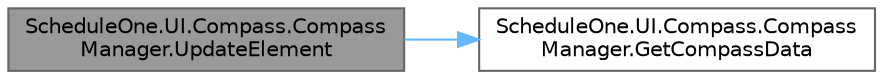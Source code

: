 digraph "ScheduleOne.UI.Compass.CompassManager.UpdateElement"
{
 // LATEX_PDF_SIZE
  bgcolor="transparent";
  edge [fontname=Helvetica,fontsize=10,labelfontname=Helvetica,labelfontsize=10];
  node [fontname=Helvetica,fontsize=10,shape=box,height=0.2,width=0.4];
  rankdir="LR";
  Node1 [id="Node000001",label="ScheduleOne.UI.Compass.Compass\lManager.UpdateElement",height=0.2,width=0.4,color="gray40", fillcolor="grey60", style="filled", fontcolor="black",tooltip=" "];
  Node1 -> Node2 [id="edge1_Node000001_Node000002",color="steelblue1",style="solid",tooltip=" "];
  Node2 [id="Node000002",label="ScheduleOne.UI.Compass.Compass\lManager.GetCompassData",height=0.2,width=0.4,color="grey40", fillcolor="white", style="filled",URL="$class_schedule_one_1_1_u_i_1_1_compass_1_1_compass_manager.html#a9576cfba93401fcb049789af8094b227",tooltip=" "];
}
